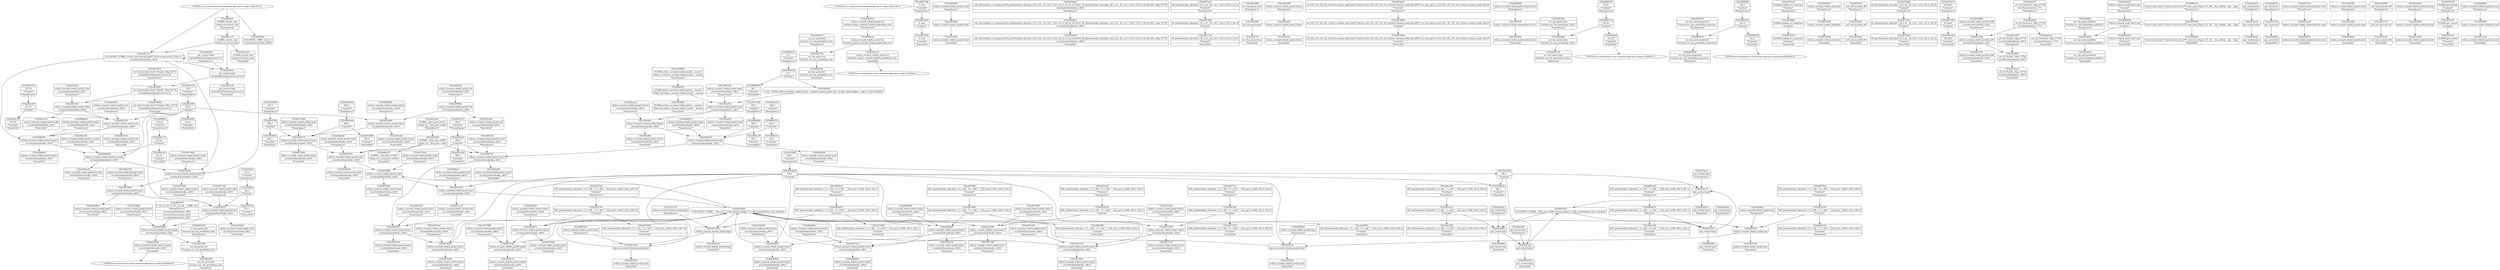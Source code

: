 digraph {
	CE0x4060b50 [shape=record,shape=Mrecord,label="{CE0x4060b50|COLLAPSED:_CMRE:_elem_0::|security/selinux/hooks.c,4610}"]
	CE0x4075760 [shape=record,shape=Mrecord,label="{CE0x4075760|selinux_secmark_relabel_packet:tmp20|security/selinux/hooks.c,4610}"]
	CE0x3b33490 [shape=record,shape=Mrecord,label="{CE0x3b33490|i64*_getelementptr_inbounds_(_11_x_i64_,_11_x_i64_*___llvm_gcov_ctr402,_i64_0,_i64_9)|*Constant*|*SummSink*}"]
	CE0x408f3a0 [shape=record,shape=Mrecord,label="{CE0x408f3a0|selinux_secmark_relabel_packet:tmp9|security/selinux/hooks.c,4610|*SummSink*}"]
	CE0x40856a0 [shape=record,shape=Mrecord,label="{CE0x40856a0|avc_has_perm:tsid|Function::avc_has_perm&Arg::tsid::|*SummSink*}"]
	CE0x40a2000 [shape=record,shape=Mrecord,label="{CE0x40a2000|get_current:tmp|*SummSink*}"]
	CE0x4057790 [shape=record,shape=Mrecord,label="{CE0x4057790|i1_true|*Constant*|*SummSource*}"]
	CE0x40744f0 [shape=record,shape=Mrecord,label="{CE0x40744f0|i64*_getelementptr_inbounds_(_11_x_i64_,_11_x_i64_*___llvm_gcov_ctr402,_i64_0,_i64_6)|*Constant*|*SummSource*}"]
	CE0x408a750 [shape=record,shape=Mrecord,label="{CE0x408a750|selinux_secmark_relabel_packet:tmp23|security/selinux/hooks.c,4610|*SummSource*}"]
	CE0x4058230 [shape=record,shape=Mrecord,label="{CE0x4058230|i64*_getelementptr_inbounds_(_11_x_i64_,_11_x_i64_*___llvm_gcov_ctr402,_i64_0,_i64_9)|*Constant*}"]
	CE0x4056480 [shape=record,shape=Mrecord,label="{CE0x4056480|COLLAPSED:_GCMRE___llvm_gcov_ctr402_internal_global_11_x_i64_zeroinitializer:_elem_0:default:}"]
	CE0x4052400 [shape=record,shape=Mrecord,label="{CE0x4052400|selinux_secmark_relabel_packet:if.end}"]
	CE0x4057920 [shape=record,shape=Mrecord,label="{CE0x4057920|i1_true|*Constant*|*SummSink*}"]
	CE0x405ec00 [shape=record,shape=Mrecord,label="{CE0x405ec00|i32_78|*Constant*}"]
	CE0x4061f20 [shape=record,shape=Mrecord,label="{CE0x4061f20|selinux_secmark_relabel_packet:tmp}"]
	CE0x405e3d0 [shape=record,shape=Mrecord,label="{CE0x405e3d0|selinux_secmark_relabel_packet:tmp5|security/selinux/hooks.c,4610|*SummSource*}"]
	CE0x4058f20 [shape=record,shape=Mrecord,label="{CE0x4058f20|selinux_secmark_relabel_packet:tmp13|security/selinux/hooks.c,4610|*SummSource*}"]
	CE0x405d5a0 [shape=record,shape=Mrecord,label="{CE0x405d5a0|_call_void_lockdep_rcu_suspicious(i8*_getelementptr_inbounds_(_25_x_i8_,_25_x_i8_*_.str3,_i32_0,_i32_0),_i32_4610,_i8*_getelementptr_inbounds_(_45_x_i8_,_45_x_i8_*_.str12,_i32_0,_i32_0))_#10,_!dbg_!27729|security/selinux/hooks.c,4610|*SummSource*}"]
	"CONST[source:0(mediator),value:2(dynamic)][purpose:{subject}][SnkIdx:0]"
	CE0x4065350 [shape=record,shape=Mrecord,label="{CE0x4065350|selinux_secmark_relabel_packet:call4|security/selinux/hooks.c,4610}"]
	CE0x4058e20 [shape=record,shape=Mrecord,label="{CE0x4058e20|selinux_secmark_relabel_packet:tmp13|security/selinux/hooks.c,4610|*SummSink*}"]
	CE0x40716c0 [shape=record,shape=Mrecord,label="{CE0x40716c0|i8*_getelementptr_inbounds_(_45_x_i8_,_45_x_i8_*_.str12,_i32_0,_i32_0)|*Constant*|*SummSource*}"]
	CE0x4062f00 [shape=record,shape=Mrecord,label="{CE0x4062f00|avc_has_perm:entry}"]
	CE0x40755d0 [shape=record,shape=Mrecord,label="{CE0x40755d0|i64*_getelementptr_inbounds_(_11_x_i64_,_11_x_i64_*___llvm_gcov_ctr402,_i64_0,_i64_10)|*Constant*|*SummSource*}"]
	CE0x405dd50 [shape=record,shape=Mrecord,label="{CE0x405dd50|selinux_secmark_relabel_packet:if.then}"]
	CE0x3b33320 [shape=record,shape=Mrecord,label="{CE0x3b33320|i64*_getelementptr_inbounds_(_11_x_i64_,_11_x_i64_*___llvm_gcov_ctr402,_i64_0,_i64_9)|*Constant*|*SummSource*}"]
	CE0x4078bf0 [shape=record,shape=Mrecord,label="{CE0x4078bf0|selinux_secmark_relabel_packet:tmp24|security/selinux/hooks.c,4611|*SummSource*}"]
	CE0x4059cd0 [shape=record,shape=Mrecord,label="{CE0x4059cd0|selinux_secmark_relabel_packet:tmp2|*SummSink*}"]
	CE0x4074a70 [shape=record,shape=Mrecord,label="{CE0x4074a70|i32_(i32,_i32,_i16,_i32,_%struct.common_audit_data*)*_bitcast_(i32_(i32,_i32,_i16,_i32,_%struct.common_audit_data.495*)*_avc_has_perm_to_i32_(i32,_i32,_i16,_i32,_%struct.common_audit_data*)*)|*Constant*|*SummSource*}"]
	CE0x4054f00 [shape=record,shape=Mrecord,label="{CE0x4054f00|selinux_secmark_relabel_packet:land.lhs.true|*SummSink*}"]
	CE0x4072ed0 [shape=record,shape=Mrecord,label="{CE0x4072ed0|selinux_secmark_relabel_packet:tmp16|security/selinux/hooks.c,4610|*SummSource*}"]
	CE0x4059760 [shape=record,shape=Mrecord,label="{CE0x4059760|i64_3|*Constant*}"]
	CE0x406c4c0 [shape=record,shape=Mrecord,label="{CE0x406c4c0|get_current:tmp4|./arch/x86/include/asm/current.h,14|*SummSource*}"]
	CE0x4077830 [shape=record,shape=Mrecord,label="{CE0x4077830|selinux_secmark_relabel_packet:tmp15|security/selinux/hooks.c,4610}"]
	CE0x4074480 [shape=record,shape=Mrecord,label="{CE0x4074480|i64*_getelementptr_inbounds_(_11_x_i64_,_11_x_i64_*___llvm_gcov_ctr402,_i64_0,_i64_6)|*Constant*}"]
	CE0x405ec70 [shape=record,shape=Mrecord,label="{CE0x405ec70|i32_78|*Constant*|*SummSink*}"]
	CE0x406f1f0 [shape=record,shape=Mrecord,label="{CE0x406f1f0|selinux_secmark_relabel_packet:land.lhs.true}"]
	CE0x4058db0 [shape=record,shape=Mrecord,label="{CE0x4058db0|selinux_secmark_relabel_packet:tmp13|security/selinux/hooks.c,4610}"]
	CE0x40561c0 [shape=record,shape=Mrecord,label="{CE0x40561c0|i64*_getelementptr_inbounds_(_11_x_i64_,_11_x_i64_*___llvm_gcov_ctr402,_i64_0,_i64_1)|*Constant*|*SummSource*}"]
	CE0x4085af0 [shape=record,shape=Mrecord,label="{CE0x4085af0|i16_42|*Constant*|*SummSink*}"]
	CE0x40793c0 [shape=record,shape=Mrecord,label="{CE0x40793c0|selinux_secmark_relabel_packet:tmp6|security/selinux/hooks.c,4610|*SummSource*}"]
	CE0x4086470 [shape=record,shape=Mrecord,label="{CE0x4086470|avc_has_perm:requested|Function::avc_has_perm&Arg::requested::}"]
	CE0x406ea00 [shape=record,shape=Mrecord,label="{CE0x406ea00|GLOBAL:__llvm_gcov_ctr402|Global_var:__llvm_gcov_ctr402|*SummSource*}"]
	CE0x40761b0 [shape=record,shape=Mrecord,label="{CE0x40761b0|selinux_secmark_relabel_packet:tmp12|security/selinux/hooks.c,4610}"]
	CE0x405d860 [shape=record,shape=Mrecord,label="{CE0x405d860|GLOBAL:lockdep_rcu_suspicious|*Constant*}"]
	CE0x40a2090 [shape=record,shape=Mrecord,label="{CE0x40a2090|i64_1|*Constant*}"]
	CE0x4054160 [shape=record,shape=Mrecord,label="{CE0x4054160|selinux_secmark_relabel_packet:bb}"]
	CE0x4075a00 [shape=record,shape=Mrecord,label="{CE0x4075a00|selinux_secmark_relabel_packet:tmp4|security/selinux/hooks.c,4610|*SummSink*}"]
	CE0x4061dc0 [shape=record,shape=Mrecord,label="{CE0x4061dc0|i64*_getelementptr_inbounds_(_2_x_i64_,_2_x_i64_*___llvm_gcov_ctr98,_i64_0,_i64_1)|*Constant*|*SummSource*}"]
	CE0x40702e0 [shape=record,shape=Mrecord,label="{CE0x40702e0|i64_0|*Constant*}"]
	CE0x406d460 [shape=record,shape=Mrecord,label="{CE0x406d460|selinux_secmark_relabel_packet:tmp18|security/selinux/hooks.c,4610|*SummSource*}"]
	CE0x405f140 [shape=record,shape=Mrecord,label="{CE0x405f140|_call_void_mcount()_#3|*SummSource*}"]
	CE0x4079350 [shape=record,shape=Mrecord,label="{CE0x4079350|selinux_secmark_relabel_packet:tmp7|security/selinux/hooks.c,4610}"]
	CE0x4049a60 [shape=record,shape=Mrecord,label="{CE0x4049a60|selinux_secmark_relabel_packet:if.end|*SummSource*}"]
	CE0x40496f0 [shape=record,shape=Mrecord,label="{CE0x40496f0|selinux_secmark_relabel_packet:tmp|*SummSource*}"]
	"CONST[source:1(input),value:2(dynamic)][purpose:{object}][SrcIdx:2]"
	CE0x405a690 [shape=record,shape=Mrecord,label="{CE0x405a690|i32_0|*Constant*|*SummSink*}"]
	CE0x4075160 [shape=record,shape=Mrecord,label="{CE0x4075160|i8*_getelementptr_inbounds_(_25_x_i8_,_25_x_i8_*_.str3,_i32_0,_i32_0)|*Constant*|*SummSink*}"]
	CE0x4085630 [shape=record,shape=Mrecord,label="{CE0x4085630|avc_has_perm:tsid|Function::avc_has_perm&Arg::tsid::|*SummSource*}"]
	CE0x4085dd0 [shape=record,shape=Mrecord,label="{CE0x4085dd0|avc_has_perm:tclass|Function::avc_has_perm&Arg::tclass::|*SummSource*}"]
	CE0x406ed90 [shape=record,shape=Mrecord,label="{CE0x406ed90|selinux_secmark_relabel_packet:security|security/selinux/hooks.c,4610}"]
	CE0x4054600 [shape=record,shape=Mrecord,label="{CE0x4054600|i64_2|*Constant*|*SummSource*}"]
	CE0x4056d70 [shape=record,shape=Mrecord,label="{CE0x4056d70|i64*_getelementptr_inbounds_(_11_x_i64_,_11_x_i64_*___llvm_gcov_ctr402,_i64_0,_i64_1)|*Constant*}"]
	CE0x4084ec0 [shape=record,shape=Mrecord,label="{CE0x4084ec0|selinux_secmark_relabel_packet:sid|Function::selinux_secmark_relabel_packet&Arg::sid::}"]
	CE0x4060e10 [shape=record,shape=Mrecord,label="{CE0x4060e10|i64*_getelementptr_inbounds_(_2_x_i64_,_2_x_i64_*___llvm_gcov_ctr98,_i64_0,_i64_1)|*Constant*}"]
	CE0x4075240 [shape=record,shape=Mrecord,label="{CE0x4075240|GLOBAL:lockdep_rcu_suspicious|*Constant*|*SummSink*}"]
	CE0x4091650 [shape=record,shape=Mrecord,label="{CE0x4091650|selinux_secmark_relabel_packet:tmp10|security/selinux/hooks.c,4610|*SummSink*}"]
	CE0x4061470 [shape=record,shape=Mrecord,label="{CE0x4061470|selinux_secmark_relabel_packet:cred|security/selinux/hooks.c,4610|*SummSource*}"]
	CE0x4055a30 [shape=record,shape=Mrecord,label="{CE0x4055a30|selinux_secmark_relabel_packet:tmp1|*SummSink*}"]
	CE0x408cf80 [shape=record,shape=Mrecord,label="{CE0x408cf80|selinux_secmark_relabel_packet:tobool1|security/selinux/hooks.c,4610|*SummSink*}"]
	CE0x40c03b0 [shape=record,shape=Mrecord,label="{CE0x40c03b0|get_current:tmp}"]
	CE0x406a9f0 [shape=record,shape=Mrecord,label="{CE0x406a9f0|get_current:tmp2|*SummSink*}"]
	CE0x405c6d0 [shape=record,shape=Mrecord,label="{CE0x405c6d0|i32_4610|*Constant*|*SummSink*}"]
	CE0x4080fc0 [shape=record,shape=Mrecord,label="{CE0x4080fc0|selinux_secmark_relabel_packet:tmp21|security/selinux/hooks.c,4610|*SummSource*}"]
	CE0x4074680 [shape=record,shape=Mrecord,label="{CE0x4074680|selinux_secmark_relabel_packet:call6|security/selinux/hooks.c,4613|*SummSource*}"]
	CE0x4086300 [shape=record,shape=Mrecord,label="{CE0x4086300|avc_has_perm:requested|Function::avc_has_perm&Arg::requested::|*SummSink*}"]
	CE0x40a44a0 [shape=record,shape=Mrecord,label="{CE0x40a44a0|avc_has_perm:auditdata|Function::avc_has_perm&Arg::auditdata::|*SummSink*}"]
	"CONST[source:0(mediator),value:2(dynamic)][purpose:{object}][SnkIdx:2]"
	CE0x40a4620 [shape=record,shape=Mrecord,label="{CE0x40a4620|_ret_i32_%retval.0,_!dbg_!27728|security/selinux/avc.c,775}"]
	CE0x4074300 [shape=record,shape=Mrecord,label="{CE0x4074300|selinux_secmark_relabel_packet:tmp12|security/selinux/hooks.c,4610|*SummSink*}"]
	CE0x4061300 [shape=record,shape=Mrecord,label="{CE0x4061300|selinux_secmark_relabel_packet:cred|security/selinux/hooks.c,4610}"]
	CE0x40601e0 [shape=record,shape=Mrecord,label="{CE0x40601e0|%struct.task_struct*_(%struct.task_struct**)*_asm_movq_%gs:$_1:P_,$0_,_r,im,_dirflag_,_fpsr_,_flags_|*SummSource*}"]
	CE0x4084e00 [shape=record,shape=Mrecord,label="{CE0x4084e00|avc_has_perm:ssid|Function::avc_has_perm&Arg::ssid::|*SummSink*}"]
	CE0x40a4a70 [shape=record,shape=Mrecord,label="{CE0x40a4a70|_ret_i32_%retval.0,_!dbg_!27728|security/selinux/avc.c,775|*SummSource*}"]
	CE0x405aec0 [shape=record,shape=Mrecord,label="{CE0x405aec0|get_current:entry}"]
	CE0x40706b0 [shape=record,shape=Mrecord,label="{CE0x40706b0|selinux_secmark_relabel_packet:tmp22|security/selinux/hooks.c,4610}"]
	CE0x4048c20 [shape=record,shape=Mrecord,label="{CE0x4048c20|i64_5|*Constant*|*SummSink*}"]
	CE0x40a52a0 [shape=record,shape=Mrecord,label="{CE0x40a52a0|_ret_i32_%call6,_!dbg_!27745|security/selinux/hooks.c,4613|*SummSink*}"]
	CE0x40a6470 [shape=record,shape=Mrecord,label="{CE0x40a6470|get_current:bb|*SummSource*}"]
	CE0x40785e0 [shape=record,shape=Mrecord,label="{CE0x40785e0|get_current:tmp4|./arch/x86/include/asm/current.h,14}"]
	CE0x4073d10 [shape=record,shape=Mrecord,label="{CE0x4073d10|selinux_secmark_relabel_packet:tmp3}"]
	CE0x4093c50 [shape=record,shape=Mrecord,label="{CE0x4093c50|selinux_secmark_relabel_packet:tmp10|security/selinux/hooks.c,4610|*SummSource*}"]
	CE0x4086190 [shape=record,shape=Mrecord,label="{CE0x4086190|i32_4|*Constant*|*SummSink*}"]
	CE0x408cea0 [shape=record,shape=Mrecord,label="{CE0x408cea0|selinux_secmark_relabel_packet:tobool1|security/selinux/hooks.c,4610|*SummSource*}"]
	CE0x4062130 [shape=record,shape=Mrecord,label="{CE0x4062130|i64*_getelementptr_inbounds_(_11_x_i64_,_11_x_i64_*___llvm_gcov_ctr402,_i64_0,_i64_0)|*Constant*|*SummSink*}"]
	CE0x4067520 [shape=record,shape=Mrecord,label="{CE0x4067520|selinux_secmark_relabel_packet:tmp3|*SummSource*}"]
	CE0x4077a00 [shape=record,shape=Mrecord,label="{CE0x4077a00|selinux_secmark_relabel_packet:tmp15|security/selinux/hooks.c,4610|*SummSource*}"]
	CE0x4067e20 [shape=record,shape=Mrecord,label="{CE0x4067e20|selinux_secmark_relabel_packet:tmp|*SummSink*}"]
	CE0x40590a0 [shape=record,shape=Mrecord,label="{CE0x40590a0|selinux_secmark_relabel_packet:call|security/selinux/hooks.c,4610}"]
	CE0x405f7e0 [shape=record,shape=Mrecord,label="{CE0x405f7e0|i32_1|*Constant*|*SummSink*}"]
	CE0x4075ac0 [shape=record,shape=Mrecord,label="{CE0x4075ac0|selinux_secmark_relabel_packet:land.lhs.true2|*SummSource*}"]
	CE0x405bf30 [shape=record,shape=Mrecord,label="{CE0x405bf30|selinux_secmark_relabel_packet:call4|security/selinux/hooks.c,4610|*SummSource*}"]
	CE0x40857c0 [shape=record,shape=Mrecord,label="{CE0x40857c0|i16_42|*Constant*}"]
	CE0x4061000 [shape=record,shape=Mrecord,label="{CE0x4061000|selinux_secmark_relabel_packet:if.then|*SummSource*}"]
	CE0x408f330 [shape=record,shape=Mrecord,label="{CE0x408f330|selinux_secmark_relabel_packet:tmp9|security/selinux/hooks.c,4610}"]
	CE0x4092a20 [shape=record,shape=Mrecord,label="{CE0x4092a20|selinux_secmark_relabel_packet:tmp11|security/selinux/hooks.c,4610|*SummSource*}"]
	CE0x4051ad0 [shape=record,shape=Mrecord,label="{CE0x4051ad0|selinux_secmark_relabel_packet:land.lhs.true2}"]
	CE0x406ee00 [shape=record,shape=Mrecord,label="{CE0x406ee00|selinux_secmark_relabel_packet:security|security/selinux/hooks.c,4610|*SummSource*}"]
	CE0x405efe0 [shape=record,shape=Mrecord,label="{CE0x405efe0|selinux_secmark_relabel_packet:if.then|*SummSink*}"]
	CE0x4091750 [shape=record,shape=Mrecord,label="{CE0x4091750|selinux_secmark_relabel_packet:tmp10|security/selinux/hooks.c,4610}"]
	CE0x40548c0 [shape=record,shape=Mrecord,label="{CE0x40548c0|selinux_secmark_relabel_packet:entry|*SummSink*}"]
	CE0x4056e20 [shape=record,shape=Mrecord,label="{CE0x4056e20|selinux_secmark_relabel_packet:bb|*SummSource*}"]
	CE0x40638f0 [shape=record,shape=Mrecord,label="{CE0x40638f0|i64*_getelementptr_inbounds_(_11_x_i64_,_11_x_i64_*___llvm_gcov_ctr402,_i64_0,_i64_6)|*Constant*|*SummSink*}"]
	CE0x40a42e0 [shape=record,shape=Mrecord,label="{CE0x40a42e0|%struct.common_audit_data*_null|*Constant*|*SummSource*}"]
	CE0x405ca70 [shape=record,shape=Mrecord,label="{CE0x405ca70|GLOBAL:current_task|Global_var:current_task}"]
	CE0x40794d0 [shape=record,shape=Mrecord,label="{CE0x40794d0|selinux_secmark_relabel_packet:sid5|security/selinux/hooks.c,4611|*SummSink*}"]
	CE0x4066a70 [shape=record,shape=Mrecord,label="{CE0x4066a70|i8_1|*Constant*|*SummSource*}"]
	CE0x4074840 [shape=record,shape=Mrecord,label="{CE0x4074840|i32_(i32,_i32,_i16,_i32,_%struct.common_audit_data*)*_bitcast_(i32_(i32,_i32,_i16,_i32,_%struct.common_audit_data.495*)*_avc_has_perm_to_i32_(i32,_i32,_i16,_i32,_%struct.common_audit_data*)*)|*Constant*}"]
	CE0x405cd30 [shape=record,shape=Mrecord,label="{CE0x405cd30|get_current:tmp2}"]
	CE0x405ce10 [shape=record,shape=Mrecord,label="{CE0x405ce10|get_current:tmp3}"]
	CE0x4059950 [shape=record,shape=Mrecord,label="{CE0x4059950|selinux_secmark_relabel_packet:tmp14|security/selinux/hooks.c,4610}"]
	CE0x405c320 [shape=record,shape=Mrecord,label="{CE0x405c320|i64*_getelementptr_inbounds_(_11_x_i64_,_11_x_i64_*___llvm_gcov_ctr402,_i64_0,_i64_0)|*Constant*}"]
	CE0x40617e0 [shape=record,shape=Mrecord,label="{CE0x40617e0|_call_void_mcount()_#3}"]
	CE0x408f410 [shape=record,shape=Mrecord,label="{CE0x408f410|selinux_secmark_relabel_packet:tmp9|security/selinux/hooks.c,4610|*SummSource*}"]
	CE0x4074750 [shape=record,shape=Mrecord,label="{CE0x4074750|selinux_secmark_relabel_packet:call6|security/selinux/hooks.c,4613|*SummSink*}"]
	CE0x4055350 [shape=record,shape=Mrecord,label="{CE0x4055350|i64_5|*Constant*|*SummSource*}"]
	CE0x405e150 [shape=record,shape=Mrecord,label="{CE0x405e150|i32_0|*Constant*|*SummSource*}"]
	CE0x4072820 [shape=record,shape=Mrecord,label="{CE0x4072820|selinux_secmark_relabel_packet:tmp6|security/selinux/hooks.c,4610|*SummSink*}"]
	CE0x406ee70 [shape=record,shape=Mrecord,label="{CE0x406ee70|selinux_secmark_relabel_packet:security|security/selinux/hooks.c,4610|*SummSink*}"]
	CE0x40736a0 [shape=record,shape=Mrecord,label="{CE0x40736a0|i8*_getelementptr_inbounds_(_25_x_i8_,_25_x_i8_*_.str3,_i32_0,_i32_0)|*Constant*}"]
	CE0x40635d0 [shape=record,shape=Mrecord,label="{CE0x40635d0|avc_has_perm:ssid|Function::avc_has_perm&Arg::ssid::|*SummSource*}"]
	CE0x405abf0 [shape=record,shape=Mrecord,label="{CE0x405abf0|_call_void_mcount()_#3}"]
	CE0x40c0420 [shape=record,shape=Mrecord,label="{CE0x40c0420|COLLAPSED:_GCMRE___llvm_gcov_ctr98_internal_global_2_x_i64_zeroinitializer:_elem_0:default:}"]
	CE0x40a4f00 [shape=record,shape=Mrecord,label="{CE0x40a4f00|_ret_i32_%call6,_!dbg_!27745|security/selinux/hooks.c,4613}"]
	CE0x406d560 [shape=record,shape=Mrecord,label="{CE0x406d560|selinux_secmark_relabel_packet:tmp18|security/selinux/hooks.c,4610|*SummSink*}"]
	CE0x405fe50 [shape=record,shape=Mrecord,label="{CE0x405fe50|selinux_secmark_relabel_packet:call6|security/selinux/hooks.c,4613}"]
	CE0x4053060 [shape=record,shape=Mrecord,label="{CE0x4053060|i64_2|*Constant*|*SummSink*}"]
	CE0x4049220 [shape=record,shape=Mrecord,label="{CE0x4049220|selinux_secmark_relabel_packet:tmp1|*SummSource*}"]
	CE0x4076e10 [shape=record,shape=Mrecord,label="{CE0x4076e10|i32_4610|*Constant*|*SummSource*}"]
	CE0x4073ca0 [shape=record,shape=Mrecord,label="{CE0x4073ca0|selinux_secmark_relabel_packet:tmp2}"]
	CE0x40751d0 [shape=record,shape=Mrecord,label="{CE0x40751d0|GLOBAL:lockdep_rcu_suspicious|*Constant*|*SummSource*}"]
	CE0x4063d20 [shape=record,shape=Mrecord,label="{CE0x4063d20|i1_true|*Constant*}"]
	CE0x4080e00 [shape=record,shape=Mrecord,label="{CE0x4080e00|selinux_secmark_relabel_packet:tmp21|security/selinux/hooks.c,4610}"]
	CE0x40609c0 [shape=record,shape=Mrecord,label="{CE0x40609c0|i32_22|*Constant*|*SummSource*}"]
	CE0x406ec30 [shape=record,shape=Mrecord,label="{CE0x406ec30|i32_22|*Constant*|*SummSink*}"]
	CE0x4070b00 [shape=record,shape=Mrecord,label="{CE0x4070b00|selinux_secmark_relabel_packet:tmp22|security/selinux/hooks.c,4610|*SummSink*}"]
	CE0x4077e90 [shape=record,shape=Mrecord,label="{CE0x4077e90|selinux_secmark_relabel_packet:sid5|security/selinux/hooks.c,4611|*SummSource*}"]
	CE0x406f500 [shape=record,shape=Mrecord,label="{CE0x406f500|selinux_secmark_relabel_packet:land.lhs.true2|*SummSink*}"]
	CE0x4053970 [shape=record,shape=Mrecord,label="{CE0x4053970|selinux_secmark_relabel_packet:tmp5|security/selinux/hooks.c,4610}"]
	CE0x40631f0 [shape=record,shape=Mrecord,label="{CE0x40631f0|avc_has_perm:entry|*SummSink*}"]
	CE0x405d130 [shape=record,shape=Mrecord,label="{CE0x405d130|selinux_secmark_relabel_packet:tmp11|security/selinux/hooks.c,4610|*SummSink*}"]
	CE0x4085d60 [shape=record,shape=Mrecord,label="{CE0x4085d60|avc_has_perm:tclass|Function::avc_has_perm&Arg::tclass::}"]
	CE0x4053df0 [shape=record,shape=Mrecord,label="{CE0x4053df0|i64_1|*Constant*|*SummSource*}"]
	CE0x40a5100 [shape=record,shape=Mrecord,label="{CE0x40a5100|_ret_i32_%call6,_!dbg_!27745|security/selinux/hooks.c,4613|*SummSource*}"]
	CE0x40a6630 [shape=record,shape=Mrecord,label="{CE0x40a6630|get_current:bb|*SummSink*}"]
	CE0x408f2c0 [shape=record,shape=Mrecord,label="{CE0x408f2c0|i64_4|*Constant*|*SummSink*}"]
	CE0x40668e0 [shape=record,shape=Mrecord,label="{CE0x40668e0|_call_void_lockdep_rcu_suspicious(i8*_getelementptr_inbounds_(_25_x_i8_,_25_x_i8_*_.str3,_i32_0,_i32_0),_i32_4610,_i8*_getelementptr_inbounds_(_45_x_i8_,_45_x_i8_*_.str12,_i32_0,_i32_0))_#10,_!dbg_!27729|security/selinux/hooks.c,4610}"]
	CE0x396c0e0 [shape=record,shape=Mrecord,label="{CE0x396c0e0|selinux_secmark_relabel_packet:tobool1|security/selinux/hooks.c,4610}"]
	CE0x406f260 [shape=record,shape=Mrecord,label="{CE0x406f260|selinux_secmark_relabel_packet:land.lhs.true|*SummSource*}"]
	CE0x4055f00 [shape=record,shape=Mrecord,label="{CE0x4055f00|selinux_secmark_relabel_packet:do.body}"]
	CE0x40928c0 [shape=record,shape=Mrecord,label="{CE0x40928c0|selinux_secmark_relabel_packet:tmp11|security/selinux/hooks.c,4610}"]
	CE0x4063ba0 [shape=record,shape=Mrecord,label="{CE0x4063ba0|selinux_secmark_relabel_packet:tmp14|security/selinux/hooks.c,4610|*SummSink*}"]
	CE0x4054810 [shape=record,shape=Mrecord,label="{CE0x4054810|i64_1|*Constant*}"]
	CE0x40c3bf0 [shape=record,shape=Mrecord,label="{CE0x40c3bf0|i64*_getelementptr_inbounds_(_2_x_i64_,_2_x_i64_*___llvm_gcov_ctr98,_i64_0,_i64_0)|*Constant*|*SummSink*}"]
	CE0x405e270 [shape=record,shape=Mrecord,label="{CE0x405e270|i64_0|*Constant*|*SummSource*}"]
	CE0x40a48a0 [shape=record,shape=Mrecord,label="{CE0x40a48a0|avc_has_perm:auditdata|Function::avc_has_perm&Arg::auditdata::|*SummSource*}"]
	CE0x408e0b0 [shape=record,shape=Mrecord,label="{CE0x408e0b0|i64_5|*Constant*}"]
	CE0x40593f0 [shape=record,shape=Mrecord,label="{CE0x40593f0|selinux_secmark_relabel_packet:entry|*SummSource*}"]
	CE0x406fa50 [shape=record,shape=Mrecord,label="{CE0x406fa50|GLOBAL:selinux_secmark_relabel_packet.__warned|Global_var:selinux_secmark_relabel_packet.__warned}"]
	CE0x4078f60 [shape=record,shape=Mrecord,label="{CE0x4078f60|_ret_%struct.task_struct*_%tmp4,_!dbg_!27714|./arch/x86/include/asm/current.h,14}"]
	CE0x405f630 [shape=record,shape=Mrecord,label="{CE0x405f630|i32_1|*Constant*|*SummSource*}"]
	CE0x4056690 [shape=record,shape=Mrecord,label="{CE0x4056690|selinux_secmark_relabel_packet:bb|*SummSink*}"]
	CE0x4054ce0 [shape=record,shape=Mrecord,label="{CE0x4054ce0|_call_void_mcount()_#3|*SummSink*}"]
	CE0x40610d0 [shape=record,shape=Mrecord,label="{CE0x40610d0|i64*_getelementptr_inbounds_(_2_x_i64_,_2_x_i64_*___llvm_gcov_ctr98,_i64_0,_i64_1)|*Constant*|*SummSink*}"]
	CE0x5d44a40 [shape=record,shape=Mrecord,label="{CE0x5d44a40|0:_i8,_:_GCMR_selinux_secmark_relabel_packet.__warned_internal_global_i8_0,_section_.data.unlikely_,_align_1:_elem_0:default:}"]
	CE0x405b720 [shape=record,shape=Mrecord,label="{CE0x405b720|i8_1|*Constant*}"]
	CE0x40ceaa0 [shape=record,shape=Mrecord,label="{CE0x40ceaa0|get_current:tmp1}"]
	CE0x406c530 [shape=record,shape=Mrecord,label="{CE0x406c530|get_current:tmp4|./arch/x86/include/asm/current.h,14|*SummSink*}"]
	"CONST[source:0(mediator),value:2(dynamic)][purpose:{object}][SnkIdx:1]"
	CE0x4055140 [shape=record,shape=Mrecord,label="{CE0x4055140|selinux_secmark_relabel_packet:do.body|*SummSink*}"]
	CE0x405e8c0 [shape=record,shape=Mrecord,label="{CE0x405e8c0|selinux_secmark_relabel_packet:tmp19|security/selinux/hooks.c,4610|*SummSource*}"]
	CE0x407b8c0 [shape=record,shape=Mrecord,label="{CE0x407b8c0|GLOBAL:get_current|*Constant*}"]
	CE0x4079980 [shape=record,shape=Mrecord,label="{CE0x4079980|selinux_secmark_relabel_packet:tmp6|security/selinux/hooks.c,4610}"]
	CE0x4059810 [shape=record,shape=Mrecord,label="{CE0x4059810|i64_3|*Constant*|*SummSink*}"]
	CE0x40604d0 [shape=record,shape=Mrecord,label="{CE0x40604d0|selinux_secmark_relabel_packet:tmp5|security/selinux/hooks.c,4610|*SummSink*}"]
	CE0x405d640 [shape=record,shape=Mrecord,label="{CE0x405d640|_call_void_lockdep_rcu_suspicious(i8*_getelementptr_inbounds_(_25_x_i8_,_25_x_i8_*_.str3,_i32_0,_i32_0),_i32_4610,_i8*_getelementptr_inbounds_(_45_x_i8_,_45_x_i8_*_.str12,_i32_0,_i32_0))_#10,_!dbg_!27729|security/selinux/hooks.c,4610|*SummSink*}"]
	CE0x40644a0 [shape=record,shape=Mrecord,label="{CE0x40644a0|selinux_secmark_relabel_packet:tmp21|security/selinux/hooks.c,4610|*SummSink*}"]
	CE0x406fac0 [shape=record,shape=Mrecord,label="{CE0x406fac0|selinux_secmark_relabel_packet:tmp7|security/selinux/hooks.c,4610|*SummSource*}"]
	CE0x55157f0 [shape=record,shape=Mrecord,label="{CE0x55157f0|selinux_secmark_relabel_packet:tmp2|*SummSource*}"]
	CE0x405f970 [shape=record,shape=Mrecord,label="{CE0x405f970|selinux_secmark_relabel_packet:sid5|security/selinux/hooks.c,4611}"]
	CE0x4059b90 [shape=record,shape=Mrecord,label="{CE0x4059b90|selinux_secmark_relabel_packet:tmp14|security/selinux/hooks.c,4610|*SummSource*}"]
	CE0x5515860 [shape=record,shape=Mrecord,label="{CE0x5515860|i64*_getelementptr_inbounds_(_11_x_i64_,_11_x_i64_*___llvm_gcov_ctr402,_i64_0,_i64_1)|*Constant*|*SummSink*}"]
	CE0x4078b00 [shape=record,shape=Mrecord,label="{CE0x4078b00|selinux_secmark_relabel_packet:tmp24|security/selinux/hooks.c,4611}"]
	CE0x40717a0 [shape=record,shape=Mrecord,label="{CE0x40717a0|i8*_getelementptr_inbounds_(_45_x_i8_,_45_x_i8_*_.str12,_i32_0,_i32_0)|*Constant*|*SummSink*}"]
	CE0x40a4cc0 [shape=record,shape=Mrecord,label="{CE0x40a4cc0|i64*_getelementptr_inbounds_(_2_x_i64_,_2_x_i64_*___llvm_gcov_ctr98,_i64_0,_i64_0)|*Constant*}"]
	CE0x40492d0 [shape=record,shape=Mrecord,label="{CE0x40492d0|i64_2|*Constant*}"]
	CE0x4066b70 [shape=record,shape=Mrecord,label="{CE0x4066b70|i8_1|*Constant*|*SummSink*}"]
	CE0x4049590 [shape=record,shape=Mrecord,label="{CE0x4049590|i64_3|*Constant*|*SummSource*}"]
	CE0x5458890 [shape=record,shape=Mrecord,label="{CE0x5458890|GLOBAL:selinux_secmark_relabel_packet.__warned|Global_var:selinux_secmark_relabel_packet.__warned|*SummSource*}"]
	"CONST[source:2(external),value:2(dynamic)][purpose:{subject}][SrcIdx:3]"
	CE0x405b0e0 [shape=record,shape=Mrecord,label="{CE0x405b0e0|get_current:entry|*SummSink*}"]
	CE0x4051a20 [shape=record,shape=Mrecord,label="{CE0x4051a20|selinux_secmark_relabel_packet:do.end|*SummSink*}"]
	CE0x4070990 [shape=record,shape=Mrecord,label="{CE0x4070990|selinux_secmark_relabel_packet:tmp23|security/selinux/hooks.c,4610}"]
	CE0x4086540 [shape=record,shape=Mrecord,label="{CE0x4086540|avc_has_perm:requested|Function::avc_has_perm&Arg::requested::|*SummSource*}"]
	CE0x4074bd0 [shape=record,shape=Mrecord,label="{CE0x4074bd0|i32_(i32,_i32,_i16,_i32,_%struct.common_audit_data*)*_bitcast_(i32_(i32,_i32,_i16,_i32,_%struct.common_audit_data.495*)*_avc_has_perm_to_i32_(i32,_i32,_i16,_i32,_%struct.common_audit_data*)*)|*Constant*|*SummSink*}"]
	CE0x4049170 [shape=record,shape=Mrecord,label="{CE0x4049170|selinux_secmark_relabel_packet:tmp4|security/selinux/hooks.c,4610}"]
	CE0x40ac400 [shape=record,shape=Mrecord,label="{CE0x40ac400|i64*_getelementptr_inbounds_(_2_x_i64_,_2_x_i64_*___llvm_gcov_ctr98,_i64_0,_i64_0)|*Constant*|*SummSource*}"]
	CE0x40ceb10 [shape=record,shape=Mrecord,label="{CE0x40ceb10|get_current:tmp1|*SummSource*}"]
	CE0x405cbb0 [shape=record,shape=Mrecord,label="{CE0x405cbb0|GLOBAL:current_task|Global_var:current_task|*SummSink*}"]
	CE0x405b020 [shape=record,shape=Mrecord,label="{CE0x405b020|get_current:entry|*SummSource*}"]
	CE0x4054c30 [shape=record,shape=Mrecord,label="{CE0x4054c30|i64_1|*Constant*|*SummSink*}"]
	CE0x4053d40 [shape=record,shape=Mrecord,label="{CE0x4053d40|selinux_secmark_relabel_packet:tobool|security/selinux/hooks.c,4610}"]
	CE0x4077930 [shape=record,shape=Mrecord,label="{CE0x4077930|i64*_getelementptr_inbounds_(_11_x_i64_,_11_x_i64_*___llvm_gcov_ctr402,_i64_0,_i64_8)|*Constant*|*SummSink*}"]
	CE0x40499b0 [shape=record,shape=Mrecord,label="{CE0x40499b0|selinux_secmark_relabel_packet:do.end|*SummSource*}"]
	CE0x407bc20 [shape=record,shape=Mrecord,label="{CE0x407bc20|GLOBAL:get_current|*Constant*|*SummSource*}"]
	CE0x4075680 [shape=record,shape=Mrecord,label="{CE0x4075680|i64*_getelementptr_inbounds_(_11_x_i64_,_11_x_i64_*___llvm_gcov_ctr402,_i64_0,_i64_10)|*Constant*|*SummSink*}"]
	CE0x4059340 [shape=record,shape=Mrecord,label="{CE0x4059340|selinux_secmark_relabel_packet:call|security/selinux/hooks.c,4610|*SummSource*}"]
	CE0x40611e0 [shape=record,shape=Mrecord,label="{CE0x40611e0|i32_78|*Constant*|*SummSource*}"]
	CE0x4085c60 [shape=record,shape=Mrecord,label="{CE0x4085c60|i32_4|*Constant*}"]
	CE0x40750d0 [shape=record,shape=Mrecord,label="{CE0x40750d0|i8*_getelementptr_inbounds_(_25_x_i8_,_25_x_i8_*_.str3,_i32_0,_i32_0)|*Constant*|*SummSource*}"]
	CE0x4063000 [shape=record,shape=Mrecord,label="{CE0x4063000|avc_has_perm:entry|*SummSource*}"]
	CE0x406ba00 [shape=record,shape=Mrecord,label="{CE0x406ba00|%struct.task_struct*_(%struct.task_struct**)*_asm_movq_%gs:$_1:P_,$0_,_r,im,_dirflag_,_fpsr_,_flags_|*SummSink*}"]
	CE0x4079770 [shape=record,shape=Mrecord,label="{CE0x4079770|0:_i32,_4:_i32,_8:_i32,_12:_i32,_:_CMRE_4,8_|*MultipleSource*|security/selinux/hooks.c,4610|security/selinux/hooks.c,4610|security/selinux/hooks.c,4611}"]
	CE0x405e670 [shape=record,shape=Mrecord,label="{CE0x405e670|selinux_secmark_relabel_packet:tmp19|security/selinux/hooks.c,4610}"]
	CE0x405cb20 [shape=record,shape=Mrecord,label="{CE0x405cb20|GLOBAL:current_task|Global_var:current_task|*SummSource*}"]
	CE0x4067610 [shape=record,shape=Mrecord,label="{CE0x4067610|selinux_secmark_relabel_packet:tmp3|*SummSink*}"]
	CE0x4075360 [shape=record,shape=Mrecord,label="{CE0x4075360|i32_4610|*Constant*}"]
	CE0x40a4ae0 [shape=record,shape=Mrecord,label="{CE0x40a4ae0|_ret_i32_%retval.0,_!dbg_!27728|security/selinux/avc.c,775|*SummSink*}"]
	CE0x405f4a0 [shape=record,shape=Mrecord,label="{CE0x405f4a0|i32_1|*Constant*}"]
	CE0x405aac0 [shape=record,shape=Mrecord,label="{CE0x405aac0|get_current:tmp3|*SummSource*}"]
	CE0x4081170 [shape=record,shape=Mrecord,label="{CE0x4081170|i32_22|*Constant*}"]
	CE0x405c0c0 [shape=record,shape=Mrecord,label="{CE0x405c0c0|selinux_secmark_relabel_packet:call4|security/selinux/hooks.c,4610|*SummSink*}"]
	CE0x4062230 [shape=record,shape=Mrecord,label="{CE0x4062230|get_current:tmp1|*SummSink*}"]
	CE0x4086400 [shape=record,shape=Mrecord,label="{CE0x4086400|%struct.common_audit_data*_null|*Constant*}"]
	CE0x4051fb0 [shape=record,shape=Mrecord,label="{CE0x4051fb0|selinux_secmark_relabel_packet:if.end|*SummSink*}"]
	CE0x4049640 [shape=record,shape=Mrecord,label="{CE0x4049640|_call_void_mcount()_#3|*SummSource*}"]
	CE0x4070270 [shape=record,shape=Mrecord,label="{CE0x4070270|GLOBAL:__llvm_gcov_ctr402|Global_var:__llvm_gcov_ctr402}"]
	CE0x406ea70 [shape=record,shape=Mrecord,label="{CE0x406ea70|GLOBAL:__llvm_gcov_ctr402|Global_var:__llvm_gcov_ctr402|*SummSink*}"]
	CE0x3b33500 [shape=record,shape=Mrecord,label="{CE0x3b33500|selinux_secmark_relabel_packet:tmp17|security/selinux/hooks.c,4610}"]
	CE0x4079000 [shape=record,shape=Mrecord,label="{CE0x4079000|_ret_%struct.task_struct*_%tmp4,_!dbg_!27714|./arch/x86/include/asm/current.h,14|*SummSink*}"]
	CE0x40596b0 [shape=record,shape=Mrecord,label="{CE0x40596b0|selinux_secmark_relabel_packet:tobool|security/selinux/hooks.c,4610|*SummSource*}"]
	CE0x4085e70 [shape=record,shape=Mrecord,label="{CE0x4085e70|avc_has_perm:tclass|Function::avc_has_perm&Arg::tclass::|*SummSink*}"]
	CE0x4077a70 [shape=record,shape=Mrecord,label="{CE0x4077a70|selinux_secmark_relabel_packet:tmp15|security/selinux/hooks.c,4610|*SummSink*}"]
	CE0x405c660 [shape=record,shape=Mrecord,label="{CE0x405c660|i8*_getelementptr_inbounds_(_45_x_i8_,_45_x_i8_*_.str12,_i32_0,_i32_0)|*Constant*}"]
	CE0x4075860 [shape=record,shape=Mrecord,label="{CE0x4075860|selinux_secmark_relabel_packet:tmp20|security/selinux/hooks.c,4610|*SummSource*}"]
	CE0x4085070 [shape=record,shape=Mrecord,label="{CE0x4085070|selinux_secmark_relabel_packet:sid|Function::selinux_secmark_relabel_packet&Arg::sid::|*SummSource*}"]
	CE0x4072c40 [shape=record,shape=Mrecord,label="{CE0x4072c40|selinux_secmark_relabel_packet:tmp16|security/selinux/hooks.c,4610}"]
	CE0x4085830 [shape=record,shape=Mrecord,label="{CE0x4085830|i16_42|*Constant*|*SummSource*}"]
	CE0x4071be0 [shape=record,shape=Mrecord,label="{CE0x4071be0|selinux_secmark_relabel_packet:tmp18|security/selinux/hooks.c,4610}"]
	CE0x40c05c0 [shape=record,shape=Mrecord,label="{CE0x40c05c0|get_current:tmp|*SummSource*}"]
	CE0x405e2e0 [shape=record,shape=Mrecord,label="{CE0x405e2e0|i64_0|*Constant*|*SummSink*}"]
	CE0x396c150 [shape=record,shape=Mrecord,label="{CE0x396c150|selinux_secmark_relabel_packet:tmp8|security/selinux/hooks.c,4610|*SummSource*}"]
	CE0x40756f0 [shape=record,shape=Mrecord,label="{CE0x40756f0|selinux_secmark_relabel_packet:tmp19|security/selinux/hooks.c,4610|*SummSink*}"]
	CE0x4061510 [shape=record,shape=Mrecord,label="{CE0x4061510|selinux_secmark_relabel_packet:cred|security/selinux/hooks.c,4610|*SummSink*}"]
	CE0x405cda0 [shape=record,shape=Mrecord,label="{CE0x405cda0|get_current:tmp2|*SummSource*}"]
	CE0x408a8e0 [shape=record,shape=Mrecord,label="{CE0x408a8e0|selinux_secmark_relabel_packet:tmp23|security/selinux/hooks.c,4610|*SummSink*}"]
	CE0x405f240 [shape=record,shape=Mrecord,label="{CE0x405f240|_call_void_mcount()_#3|*SummSink*}"]
	CE0x4067ae0 [shape=record,shape=Mrecord,label="{CE0x4067ae0|i64*_getelementptr_inbounds_(_11_x_i64_,_11_x_i64_*___llvm_gcov_ctr402,_i64_0,_i64_8)|*Constant*}"]
	CE0x4071980 [shape=record,shape=Mrecord,label="{CE0x4071980|selinux_secmark_relabel_packet:tmp17|security/selinux/hooks.c,4610|*SummSource*}"]
	CE0x4078d70 [shape=record,shape=Mrecord,label="{CE0x4078d70|_ret_%struct.task_struct*_%tmp4,_!dbg_!27714|./arch/x86/include/asm/current.h,14|*SummSource*}"]
	CE0x4072fd0 [shape=record,shape=Mrecord,label="{CE0x4072fd0|selinux_secmark_relabel_packet:tmp16|security/selinux/hooks.c,4610|*SummSink*}"]
	CE0x405ace0 [shape=record,shape=Mrecord,label="{CE0x405ace0|GLOBAL:get_current|*Constant*|*SummSink*}"]
	CE0x40851a0 [shape=record,shape=Mrecord,label="{CE0x40851a0|selinux_secmark_relabel_packet:sid|Function::selinux_secmark_relabel_packet&Arg::sid::|*SummSink*}"]
	CE0x4060060 [shape=record,shape=Mrecord,label="{CE0x4060060|%struct.task_struct*_(%struct.task_struct**)*_asm_movq_%gs:$_1:P_,$0_,_r,im,_dirflag_,_fpsr_,_flags_}"]
	CE0x408cf10 [shape=record,shape=Mrecord,label="{CE0x408cf10|i64_4|*Constant*}"]
	"CONST[source:0(mediator),value:0(static)][purpose:{operation}][SnkIdx:3]"
	CE0x4047c90 [shape=record,shape=Mrecord,label="{CE0x4047c90|get_current:bb}"]
	CE0x396c070 [shape=record,shape=Mrecord,label="{CE0x396c070|selinux_secmark_relabel_packet:tmp8|security/selinux/hooks.c,4610}"]
	CE0x4061370 [shape=record,shape=Mrecord,label="{CE0x4061370|COLLAPSED:_GCMRE_current_task_external_global_%struct.task_struct*:_elem_0::|security/selinux/hooks.c,4610}"]
	CE0x4063380 [shape=record,shape=Mrecord,label="{CE0x4063380|avc_has_perm:ssid|Function::avc_has_perm&Arg::ssid::}"]
	CE0x405ce80 [shape=record,shape=Mrecord,label="{CE0x405ce80|selinux_secmark_relabel_packet:call|security/selinux/hooks.c,4610|*SummSink*}"]
	CE0x5fee9d0 [shape=record,shape=Mrecord,label="{CE0x5fee9d0|selinux_secmark_relabel_packet:tmp8|security/selinux/hooks.c,4610|*SummSink*}"]
	CE0x4048f60 [shape=record,shape=Mrecord,label="{CE0x4048f60|selinux_secmark_relabel_packet:do.end}"]
	CE0x5458960 [shape=record,shape=Mrecord,label="{CE0x5458960|GLOBAL:selinux_secmark_relabel_packet.__warned|Global_var:selinux_secmark_relabel_packet.__warned|*SummSink*}"]
	CE0x40a4810 [shape=record,shape=Mrecord,label="{CE0x40a4810|avc_has_perm:auditdata|Function::avc_has_perm&Arg::auditdata::}"]
	CE0x4055820 [shape=record,shape=Mrecord,label="{CE0x4055820|selinux_secmark_relabel_packet:do.body|*SummSource*}"]
	CE0x40860b0 [shape=record,shape=Mrecord,label="{CE0x40860b0|i32_4|*Constant*|*SummSource*}"]
	CE0x408e120 [shape=record,shape=Mrecord,label="{CE0x408e120|i64_4|*Constant*|*SummSource*}"]
	CE0x4075990 [shape=record,shape=Mrecord,label="{CE0x4075990|selinux_secmark_relabel_packet:tmp4|security/selinux/hooks.c,4610|*SummSource*}"]
	CE0x405e740 [shape=record,shape=Mrecord,label="{CE0x405e740|i64*_getelementptr_inbounds_(_11_x_i64_,_11_x_i64_*___llvm_gcov_ctr402,_i64_0,_i64_10)|*Constant*}"]
	CE0x4085550 [shape=record,shape=Mrecord,label="{CE0x4085550|avc_has_perm:tsid|Function::avc_has_perm&Arg::tsid::}"]
	CE0x40763e0 [shape=record,shape=Mrecord,label="{CE0x40763e0|selinux_secmark_relabel_packet:tmp12|security/selinux/hooks.c,4610|*SummSource*}"]
	CE0x407be70 [shape=record,shape=Mrecord,label="{CE0x407be70|selinux_secmark_relabel_packet:tmp20|security/selinux/hooks.c,4610|*SummSink*}"]
	CE0x4074590 [shape=record,shape=Mrecord,label="{CE0x4074590|selinux_secmark_relabel_packet:tmp24|security/selinux/hooks.c,4611|*SummSink*}"]
	CE0x4070810 [shape=record,shape=Mrecord,label="{CE0x4070810|selinux_secmark_relabel_packet:tmp22|security/selinux/hooks.c,4610|*SummSource*}"]
	CE0x4056a00 [shape=record,shape=Mrecord,label="{CE0x4056a00|selinux_secmark_relabel_packet:tobool|security/selinux/hooks.c,4610|*SummSink*}"]
	CE0x4072170 [shape=record,shape=Mrecord,label="{CE0x4072170|selinux_secmark_relabel_packet:tmp7|security/selinux/hooks.c,4610|*SummSink*}"]
	CE0x40777c0 [shape=record,shape=Mrecord,label="{CE0x40777c0|i64*_getelementptr_inbounds_(_11_x_i64_,_11_x_i64_*___llvm_gcov_ctr402,_i64_0,_i64_8)|*Constant*|*SummSource*}"]
	CE0x40a4350 [shape=record,shape=Mrecord,label="{CE0x40a4350|%struct.common_audit_data*_null|*Constant*|*SummSink*}"]
	CE0x405e4d0 [shape=record,shape=Mrecord,label="{CE0x405e4d0|selinux_secmark_relabel_packet:entry}"]
	CE0x40570e0 [shape=record,shape=Mrecord,label="{CE0x40570e0|i64*_getelementptr_inbounds_(_11_x_i64_,_11_x_i64_*___llvm_gcov_ctr402,_i64_0,_i64_0)|*Constant*|*SummSource*}"]
	CE0x405ab30 [shape=record,shape=Mrecord,label="{CE0x405ab30|get_current:tmp3|*SummSink*}"]
	CE0x4054210 [shape=record,shape=Mrecord,label="{CE0x4054210|selinux_secmark_relabel_packet:tmp1}"]
	CE0x40719f0 [shape=record,shape=Mrecord,label="{CE0x40719f0|selinux_secmark_relabel_packet:tmp17|security/selinux/hooks.c,4610|*SummSink*}"]
	CE0x405cf80 [shape=record,shape=Mrecord,label="{CE0x405cf80|i32_0|*Constant*}"]
	CE0x40635d0 -> CE0x4063380
	CE0x4078b00 -> CE0x4063380
	CE0x4049170 -> CE0x4053970
	CE0x40716c0 -> CE0x405c660
	CE0x405ca70 -> CE0x405cbb0
	CE0x4061000 -> CE0x405dd50
	CE0x4049590 -> CE0x4059760
	CE0x4053970 -> CE0x4079980
	CE0x405e8c0 -> CE0x405e670
	CE0x4063000 -> CE0x4062f00
	CE0x4059760 -> CE0x4049170
	CE0x4072c40 -> CE0x4056480
	CE0x4063380 -> CE0x4084e00
	CE0x40a2090 -> CE0x40ceaa0
	CE0x4053df0 -> CE0x40a2090
	CE0x408f410 -> CE0x408f330
	CE0x4054810 -> CE0x4054c30
	CE0x4067ae0 -> CE0x4077830
	CE0x40668e0 -> CE0x405d640
	CE0x40761b0 -> CE0x4056480
	CE0x4061370 -> CE0x40706b0
	CE0x4078d70 -> CE0x4078f60
	CE0x4061370 -> CE0x4061370
	CE0x4049640 -> CE0x40617e0
	CE0x4051ad0 -> CE0x406f500
	CE0x40609c0 -> CE0x4081170
	CE0x406f1f0 -> CE0x4054f00
	CE0x406fa50 -> CE0x396c070
	CE0x4054810 -> CE0x40761b0
	CE0x4074480 -> CE0x40638f0
	CE0x405f630 -> CE0x405f4a0
	CE0x4086190 -> "CONST[source:0(mediator),value:0(static)][purpose:{operation}][SnkIdx:3]"
	CE0x40a5100 -> CE0x40a4f00
	CE0x4049220 -> CE0x4054210
	CE0x40793c0 -> CE0x4079980
	CE0x4086470 -> CE0x4086300
	CE0x405ca70 -> CE0x4061370
	CE0x4078bf0 -> CE0x4078b00
	CE0x4056480 -> CE0x4061f20
	CE0x4056e20 -> CE0x4054160
	CE0x40496f0 -> CE0x4061f20
	CE0x40a4620 -> CE0x40a4ae0
	CE0x40a48a0 -> CE0x40a4810
	CE0x40a6470 -> CE0x4047c90
	CE0x4054810 -> CE0x4059950
	CE0x405cf80 -> CE0x4061300
	CE0x4086400 -> CE0x40a4810
	CE0x40611e0 -> CE0x405ec00
	CE0x405ec00 -> CE0x4061300
	CE0x40706b0 -> CE0x4070b00
	CE0x4077e90 -> CE0x405f970
	CE0x4078f60 -> CE0x4065350
	CE0x407b8c0 -> CE0x405ace0
	CE0x396c150 -> CE0x396c070
	CE0x40596b0 -> CE0x4053d40
	CE0x405d5a0 -> CE0x40668e0
	CE0x4086400 -> CE0x40a4350
	CE0x4053970 -> CE0x40604d0
	CE0x405b720 -> CE0x5d44a40
	CE0x40ceaa0 -> CE0x4062230
	CE0x4073ca0 -> CE0x4059cd0
	CE0x406d460 -> CE0x4071be0
	CE0x4080e00 -> CE0x40644a0
	CE0x4062f00 -> CE0x40631f0
	CE0x405f970 -> CE0x4078b00
	CE0x4074590 -> "CONST[source:0(mediator),value:2(dynamic)][purpose:{subject}][SnkIdx:0]"
	CE0x4079350 -> CE0x4072170
	CE0x4085af0 -> "CONST[source:0(mediator),value:2(dynamic)][purpose:{object}][SnkIdx:2]"
	CE0x4054810 -> CE0x4072c40
	CE0x4055350 -> CE0x408e0b0
	CE0x40492d0 -> CE0x4049170
	CE0x40a4620 -> CE0x405fe50
	CE0x405cf80 -> CE0x406ed90
	CE0x406ed90 -> CE0x40706b0
	CE0x40a4cc0 -> CE0x40c03b0
	CE0x4056480 -> CE0x4079980
	CE0x4056480 -> CE0x40928c0
	CE0x4058230 -> CE0x3b33490
	CE0x40a2090 -> CE0x4054c30
	CE0x4054160 -> CE0x4056690
	CE0x405e740 -> CE0x4075680
	"CONST[source:2(external),value:2(dynamic)][purpose:{subject}][SrcIdx:3]" -> CE0x4060b50
	CE0x396c070 -> CE0x396c0e0
	CE0x40ceaa0 -> CE0x40c0420
	CE0x40928c0 -> CE0x40761b0
	CE0x406fac0 -> CE0x4079350
	CE0x405cf80 -> CE0x4053d40
	CE0x405e3d0 -> CE0x4053970
	CE0x5458890 -> CE0x406fa50
	CE0x408e120 -> CE0x408cf10
	CE0x40702e0 -> CE0x4053970
	CE0x4091750 -> CE0x4091650
	CE0x4077830 -> CE0x4077a70
	CE0x4056480 -> CE0x4077830
	CE0x4049a60 -> CE0x4052400
	CE0x4074a70 -> CE0x4074840
	CE0x4066a70 -> CE0x405b720
	CE0x406ee00 -> CE0x406ed90
	CE0x405e740 -> CE0x405e670
	CE0x405cf80 -> CE0x405f970
	CE0x4093c50 -> CE0x4091750
	CE0x4075ac0 -> CE0x4051ad0
	CE0x4061470 -> CE0x4061300
	CE0x4076e10 -> CE0x4075360
	CE0x4056480 -> CE0x3b33500
	CE0x405abf0 -> CE0x405f240
	CE0x4053d40 -> CE0x4056a00
	CE0x40a2090 -> CE0x405ce10
	CE0x4067ae0 -> CE0x4077930
	CE0x405aec0 -> CE0x405b0e0
	CE0x4081170 -> CE0x406ed90
	CE0x4079980 -> CE0x4072820
	CE0x408cf10 -> CE0x408f2c0
	CE0x4055f00 -> CE0x4055140
	CE0x406c4c0 -> CE0x40785e0
	CE0x40785e0 -> CE0x406c530
	CE0x40a42e0 -> CE0x4086400
	CE0x4079980 -> CE0x4079350
	CE0x40702e0 -> CE0x4091750
	CE0x40593f0 -> CE0x405e4d0
	CE0x4060b50 -> CE0x40706b0
	CE0x4084ec0 -> CE0x40851a0
	CE0x40590a0 -> CE0x405ce80
	CE0x4074480 -> CE0x4058db0
	CE0x40860b0 -> CE0x4085c60
	CE0x40561c0 -> CE0x4056d70
	CE0x40750d0 -> CE0x40736a0
	CE0x4061f20 -> CE0x4054210
	CE0x405e270 -> CE0x40702e0
	CE0x4075760 -> CE0x4056480
	CE0x40928c0 -> CE0x405d130
	CE0x4085c60 -> CE0x4086470
	CE0x4073d10 -> CE0x4067610
	CE0x4054810 -> CE0x4054210
	CE0x4077a00 -> CE0x4077830
	CE0x406ea00 -> CE0x4070270
	CE0x396c0e0 -> CE0x408f330
	CE0x4085550 -> CE0x40856a0
	CE0x405cd30 -> CE0x405ce10
	CE0x405c660 -> CE0x40717a0
	CE0x4065350 -> CE0x4061300
	CE0x4056480 -> CE0x4073ca0
	CE0x4057790 -> CE0x4063d20
	CE0x40777c0 -> CE0x4067ae0
	CE0x4074680 -> CE0x405fe50
	CE0x40ceb10 -> CE0x40ceaa0
	CE0x4054810 -> CE0x4075760
	CE0x405ca70 -> CE0x40785e0
	CE0x4061f20 -> CE0x4067e20
	CE0x4070990 -> CE0x405f970
	CE0x4085830 -> CE0x40857c0
	CE0x4047c90 -> CE0x40a6630
	CE0x4071be0 -> CE0x406d560
	CE0x4070270 -> CE0x406ea70
	CE0x40a4cc0 -> CE0x40c3bf0
	CE0x40601e0 -> CE0x4060060
	CE0x4063d20 -> CE0x4057920
	CE0x405fe50 -> CE0x40a4f00
	CE0x40851a0 -> "CONST[source:0(mediator),value:2(dynamic)][purpose:{object}][SnkIdx:1]"
	CE0x4054210 -> CE0x4055a30
	CE0x405e670 -> CE0x4075760
	CE0x4079770 -> CE0x4078b00
	CE0x4070270 -> CE0x4091750
	CE0x40857c0 -> CE0x4085af0
	CE0x40590a0 -> CE0x4053d40
	CE0x4059340 -> CE0x40590a0
	CE0x408a750 -> CE0x4070990
	CE0x40785e0 -> CE0x4078f60
	CE0x4058db0 -> CE0x4059950
	CE0x406f260 -> CE0x406f1f0
	CE0x408cf10 -> CE0x408f330
	CE0x40763e0 -> CE0x40761b0
	CE0x4059950 -> CE0x4063ba0
	CE0x405f4a0 -> CE0x405f970
	CE0x40499b0 -> CE0x4048f60
	CE0x55157f0 -> CE0x4073ca0
	CE0x4078b00 -> CE0x4074590
	CE0x4054210 -> CE0x4056480
	CE0x4070270 -> CE0x4053970
	CE0x40857c0 -> CE0x4085d60
	CE0x4056480 -> CE0x405e670
	CE0x4092a20 -> CE0x40928c0
	CE0x4072c40 -> CE0x4072fd0
	CE0x40ac400 -> CE0x40a4cc0
	CE0x40751d0 -> CE0x405d860
	CE0x40a4f00 -> CE0x40a52a0
	CE0x40570e0 -> CE0x405c320
	CE0x408cea0 -> CE0x396c0e0
	CE0x405c320 -> CE0x4061f20
	CE0x405e150 -> CE0x405cf80
	CE0x4061300 -> CE0x4061510
	CE0x40c0420 -> CE0x40c03b0
	"CONST[source:2(external),value:2(dynamic)][purpose:{subject}][SrcIdx:3]" -> CE0x405cb20
	CE0x3b33320 -> CE0x4058230
	CE0x405f970 -> CE0x40794d0
	CE0x4056d70 -> CE0x5515860
	CE0x4085630 -> CE0x4085550
	CE0x405d860 -> CE0x4075240
	CE0x4061370 -> CE0x40785e0
	CE0x4049170 -> CE0x4075a00
	CE0x4061300 -> CE0x4080e00
	CE0x4091750 -> CE0x40928c0
	CE0x4052400 -> CE0x4051fb0
	CE0x4053df0 -> CE0x4054810
	CE0x4080e00 -> CE0x406ed90
	CE0x405ce10 -> CE0x40c0420
	CE0x4071be0 -> CE0x4056480
	CE0x405e670 -> CE0x40756f0
	CE0x408f330 -> CE0x408f3a0
	CE0x4058f20 -> CE0x4058db0
	CE0x40a4810 -> CE0x40a44a0
	CE0x4085c60 -> CE0x4086190
	CE0x40617e0 -> CE0x4054ce0
	CE0x4073d10 -> CE0x4056480
	CE0x4058230 -> CE0x3b33500
	CE0x4054600 -> CE0x40492d0
	CE0x4048f60 -> CE0x4051a20
	CE0x40706b0 -> CE0x4070990
	CE0x4072ed0 -> CE0x4072c40
	CE0x3b33500 -> CE0x40719f0
	CE0x408e0b0 -> CE0x4048c20
	CE0x405cb20 -> CE0x405ca70
	CE0x40c05c0 -> CE0x40c03b0
	CE0x4060e10 -> CE0x405cd30
	CE0x40736a0 -> CE0x4075160
	CE0x405ce10 -> CE0x405ab30
	CE0x40755d0 -> CE0x405e740
	CE0x4081170 -> CE0x406ec30
	CE0x405f4a0 -> CE0x405f7e0
	CE0x4059760 -> CE0x4059810
	CE0x4053d40 -> CE0x4049170
	CE0x4078f60 -> CE0x4079000
	CE0x408e0b0 -> CE0x408f330
	CE0x405b020 -> CE0x405aec0
	CE0x405b720 -> CE0x4066b70
	CE0x406ed90 -> CE0x406ee70
	CE0x4084ec0 -> CE0x4085550
	"CONST[source:2(external),value:2(dynamic)][purpose:{subject}][SrcIdx:3]" -> CE0x4061370
	CE0x4060e10 -> CE0x40610d0
	CE0x396c0e0 -> CE0x408cf80
	CE0x4071980 -> CE0x3b33500
	CE0x4065350 -> CE0x405c0c0
	CE0x4085dd0 -> CE0x4085d60
	CE0x4074840 -> CE0x4074bd0
	CE0x4086540 -> CE0x4086470
	CE0x4055820 -> CE0x4055f00
	CE0x4085d60 -> CE0x4085e70
	CE0x4075990 -> CE0x4049170
	CE0x4059950 -> CE0x4056480
	CE0x405cf80 -> CE0x405a690
	CE0x407bc20 -> CE0x407b8c0
	CE0x4085070 -> CE0x4084ec0
	CE0x40702e0 -> CE0x405e2e0
	CE0x4079350 -> CE0x4056480
	CE0x4080fc0 -> CE0x4080e00
	CE0x4056480 -> CE0x4058db0
	CE0x40c0420 -> CE0x405cd30
	CE0x405fe50 -> CE0x4074750
	CE0x405e4d0 -> CE0x40548c0
	CE0x4075860 -> CE0x4075760
	CE0x406fa50 -> CE0x5458960
	CE0x40744f0 -> CE0x4074480
	CE0x40492d0 -> CE0x4053060
	CE0x4073ca0 -> CE0x4073d10
	CE0x4077830 -> CE0x4072c40
	CE0x4054810 -> CE0x4071be0
	CE0x405cd30 -> CE0x406a9f0
	CE0x405f140 -> CE0x405abf0
	CE0x4058db0 -> CE0x4058e20
	CE0x4056d70 -> CE0x4073ca0
	CE0x40761b0 -> CE0x4074300
	CE0x4070990 -> CE0x408a8e0
	CE0x4061dc0 -> CE0x4060e10
	CE0x4060060 -> CE0x406ba00
	CE0x4054810 -> CE0x4073d10
	CE0x405aac0 -> CE0x405ce10
	CE0x3b33500 -> CE0x4071be0
	CE0x4067520 -> CE0x4073d10
	CE0x4075360 -> CE0x405c6d0
	CE0x405ec00 -> CE0x405ec70
	CE0x405bf30 -> CE0x4065350
	CE0x396c070 -> CE0x5fee9d0
	CE0x5d44a40 -> CE0x396c070
	CE0x405cda0 -> CE0x405cd30
	CE0x40c03b0 -> CE0x40ceaa0
	CE0x405dd50 -> CE0x405efe0
	CE0x4054810 -> CE0x4079350
	CE0x408f330 -> CE0x4091750
	CE0x4059b90 -> CE0x4059950
	CE0x405c320 -> CE0x4062130
	CE0x4075760 -> CE0x407be70
	CE0x4061370 -> CE0x4080e00
	CE0x4070810 -> CE0x40706b0
	"CONST[source:1(input),value:2(dynamic)][purpose:{object}][SrcIdx:2]" -> CE0x4085070
	CE0x40a4a70 -> CE0x40a4620
	CE0x40c03b0 -> CE0x40a2000
}